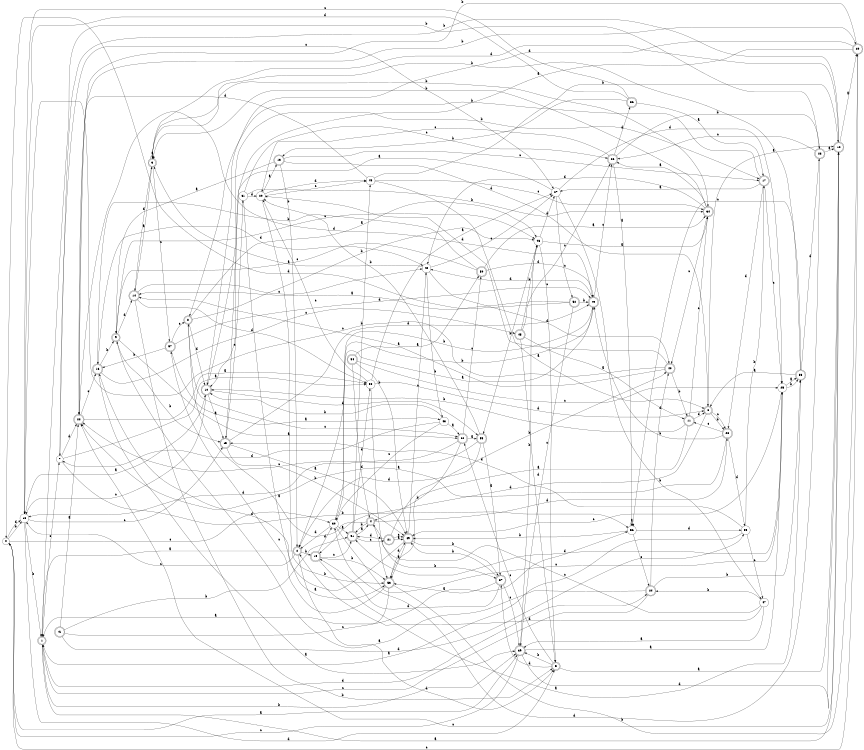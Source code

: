 digraph n47_5 {
__start0 [label="" shape="none"];

rankdir=LR;
size="8,5";

s0 [style="filled", color="black", fillcolor="white" shape="circle", label="0"];
s1 [style="rounded,filled", color="black", fillcolor="white" shape="doublecircle", label="1"];
s2 [style="rounded,filled", color="black", fillcolor="white" shape="doublecircle", label="2"];
s3 [style="rounded,filled", color="black", fillcolor="white" shape="doublecircle", label="3"];
s4 [style="rounded,filled", color="black", fillcolor="white" shape="doublecircle", label="4"];
s5 [style="rounded,filled", color="black", fillcolor="white" shape="doublecircle", label="5"];
s6 [style="rounded,filled", color="black", fillcolor="white" shape="doublecircle", label="6"];
s7 [style="filled", color="black", fillcolor="white" shape="circle", label="7"];
s8 [style="rounded,filled", color="black", fillcolor="white" shape="doublecircle", label="8"];
s9 [style="rounded,filled", color="black", fillcolor="white" shape="doublecircle", label="9"];
s10 [style="rounded,filled", color="black", fillcolor="white" shape="doublecircle", label="10"];
s11 [style="rounded,filled", color="black", fillcolor="white" shape="doublecircle", label="11"];
s12 [style="rounded,filled", color="black", fillcolor="white" shape="doublecircle", label="12"];
s13 [style="rounded,filled", color="black", fillcolor="white" shape="doublecircle", label="13"];
s14 [style="rounded,filled", color="black", fillcolor="white" shape="doublecircle", label="14"];
s15 [style="rounded,filled", color="black", fillcolor="white" shape="doublecircle", label="15"];
s16 [style="rounded,filled", color="black", fillcolor="white" shape="doublecircle", label="16"];
s17 [style="rounded,filled", color="black", fillcolor="white" shape="doublecircle", label="17"];
s18 [style="filled", color="black", fillcolor="white" shape="circle", label="18"];
s19 [style="rounded,filled", color="black", fillcolor="white" shape="doublecircle", label="19"];
s20 [style="filled", color="black", fillcolor="white" shape="circle", label="20"];
s21 [style="rounded,filled", color="black", fillcolor="white" shape="doublecircle", label="21"];
s22 [style="rounded,filled", color="black", fillcolor="white" shape="doublecircle", label="22"];
s23 [style="rounded,filled", color="black", fillcolor="white" shape="doublecircle", label="23"];
s24 [style="rounded,filled", color="black", fillcolor="white" shape="doublecircle", label="24"];
s25 [style="filled", color="black", fillcolor="white" shape="circle", label="25"];
s26 [style="rounded,filled", color="black", fillcolor="white" shape="doublecircle", label="26"];
s27 [style="filled", color="black", fillcolor="white" shape="circle", label="27"];
s28 [style="rounded,filled", color="black", fillcolor="white" shape="doublecircle", label="28"];
s29 [style="rounded,filled", color="black", fillcolor="white" shape="doublecircle", label="29"];
s30 [style="filled", color="black", fillcolor="white" shape="circle", label="30"];
s31 [style="filled", color="black", fillcolor="white" shape="circle", label="31"];
s32 [style="rounded,filled", color="black", fillcolor="white" shape="doublecircle", label="32"];
s33 [style="rounded,filled", color="black", fillcolor="white" shape="doublecircle", label="33"];
s34 [style="rounded,filled", color="black", fillcolor="white" shape="doublecircle", label="34"];
s35 [style="filled", color="black", fillcolor="white" shape="circle", label="35"];
s36 [style="rounded,filled", color="black", fillcolor="white" shape="doublecircle", label="36"];
s37 [style="rounded,filled", color="black", fillcolor="white" shape="doublecircle", label="37"];
s38 [style="filled", color="black", fillcolor="white" shape="circle", label="38"];
s39 [style="rounded,filled", color="black", fillcolor="white" shape="doublecircle", label="39"];
s40 [style="rounded,filled", color="black", fillcolor="white" shape="doublecircle", label="40"];
s41 [style="rounded,filled", color="black", fillcolor="white" shape="doublecircle", label="41"];
s42 [style="filled", color="black", fillcolor="white" shape="circle", label="42"];
s43 [style="filled", color="black", fillcolor="white" shape="circle", label="43"];
s44 [style="rounded,filled", color="black", fillcolor="white" shape="doublecircle", label="44"];
s45 [style="rounded,filled", color="black", fillcolor="white" shape="doublecircle", label="45"];
s46 [style="filled", color="black", fillcolor="white" shape="circle", label="46"];
s47 [style="filled", color="black", fillcolor="white" shape="circle", label="47"];
s48 [style="filled", color="black", fillcolor="white" shape="circle", label="48"];
s49 [style="rounded,filled", color="black", fillcolor="white" shape="doublecircle", label="49"];
s50 [style="rounded,filled", color="black", fillcolor="white" shape="doublecircle", label="50"];
s51 [style="rounded,filled", color="black", fillcolor="white" shape="doublecircle", label="51"];
s52 [style="rounded,filled", color="black", fillcolor="white" shape="doublecircle", label="52"];
s53 [style="rounded,filled", color="black", fillcolor="white" shape="doublecircle", label="53"];
s54 [style="rounded,filled", color="black", fillcolor="white" shape="doublecircle", label="54"];
s55 [style="rounded,filled", color="black", fillcolor="white" shape="doublecircle", label="55"];
s56 [style="filled", color="black", fillcolor="white" shape="circle", label="56"];
s57 [style="rounded,filled", color="black", fillcolor="white" shape="doublecircle", label="57"];
s0 -> s39 [label="a"];
s0 -> s18 [label="b"];
s0 -> s30 [label="c"];
s0 -> s18 [label="d"];
s1 -> s12 [label="a"];
s1 -> s39 [label="b"];
s1 -> s7 [label="c"];
s1 -> s24 [label="d"];
s2 -> s1 [label="a"];
s2 -> s19 [label="b"];
s2 -> s18 [label="c"];
s2 -> s5 [label="d"];
s3 -> s3 [label="a"];
s3 -> s34 [label="b"];
s3 -> s57 [label="c"];
s3 -> s14 [label="d"];
s4 -> s8 [label="a"];
s4 -> s51 [label="b"];
s4 -> s53 [label="c"];
s4 -> s28 [label="d"];
s5 -> s12 [label="a"];
s5 -> s39 [label="b"];
s5 -> s32 [label="c"];
s5 -> s37 [label="d"];
s6 -> s12 [label="a"];
s6 -> s28 [label="b"];
s6 -> s28 [label="c"];
s6 -> s19 [label="d"];
s7 -> s38 [label="a"];
s7 -> s56 [label="b"];
s7 -> s27 [label="c"];
s7 -> s22 [label="d"];
s8 -> s46 [label="a"];
s8 -> s46 [label="b"];
s8 -> s32 [label="c"];
s8 -> s10 [label="d"];
s9 -> s32 [label="a"];
s9 -> s15 [label="b"];
s9 -> s46 [label="c"];
s9 -> s14 [label="d"];
s10 -> s15 [label="a"];
s10 -> s17 [label="b"];
s10 -> s18 [label="c"];
s10 -> s55 [label="d"];
s11 -> s53 [label="a"];
s11 -> s10 [label="b"];
s11 -> s34 [label="c"];
s11 -> s6 [label="d"];
s12 -> s29 [label="a"];
s12 -> s7 [label="b"];
s12 -> s22 [label="c"];
s12 -> s3 [label="d"];
s13 -> s9 [label="a"];
s13 -> s2 [label="b"];
s13 -> s17 [label="c"];
s13 -> s6 [label="d"];
s14 -> s3 [label="a"];
s14 -> s5 [label="b"];
s14 -> s42 [label="c"];
s14 -> s38 [label="d"];
s15 -> s49 [label="a"];
s15 -> s49 [label="b"];
s15 -> s31 [label="c"];
s15 -> s44 [label="d"];
s16 -> s39 [label="a"];
s16 -> s9 [label="b"];
s16 -> s45 [label="c"];
s16 -> s42 [label="d"];
s17 -> s27 [label="a"];
s17 -> s8 [label="b"];
s17 -> s25 [label="c"];
s17 -> s28 [label="d"];
s18 -> s10 [label="a"];
s18 -> s1 [label="b"];
s18 -> s15 [label="c"];
s18 -> s5 [label="d"];
s19 -> s33 [label="a"];
s19 -> s53 [label="b"];
s19 -> s51 [label="c"];
s19 -> s30 [label="d"];
s20 -> s13 [label="a"];
s20 -> s53 [label="b"];
s20 -> s48 [label="c"];
s20 -> s48 [label="d"];
s21 -> s49 [label="a"];
s21 -> s40 [label="b"];
s21 -> s49 [label="c"];
s21 -> s51 [label="d"];
s22 -> s38 [label="a"];
s22 -> s29 [label="b"];
s22 -> s16 [label="c"];
s22 -> s44 [label="d"];
s23 -> s12 [label="a"];
s23 -> s1 [label="b"];
s23 -> s26 [label="c"];
s23 -> s30 [label="d"];
s24 -> s9 [label="a"];
s24 -> s33 [label="b"];
s24 -> s1 [label="c"];
s24 -> s40 [label="d"];
s25 -> s33 [label="a"];
s25 -> s33 [label="b"];
s25 -> s49 [label="c"];
s25 -> s51 [label="d"];
s26 -> s56 [label="a"];
s26 -> s23 [label="b"];
s26 -> s20 [label="c"];
s26 -> s36 [label="d"];
s27 -> s10 [label="a"];
s27 -> s47 [label="b"];
s27 -> s52 [label="c"];
s27 -> s25 [label="d"];
s28 -> s22 [label="a"];
s28 -> s44 [label="b"];
s28 -> s11 [label="c"];
s28 -> s35 [label="d"];
s29 -> s15 [label="a"];
s29 -> s22 [label="b"];
s29 -> s0 [label="c"];
s29 -> s10 [label="d"];
s30 -> s51 [label="a"];
s30 -> s44 [label="b"];
s30 -> s25 [label="c"];
s30 -> s2 [label="d"];
s31 -> s53 [label="a"];
s31 -> s34 [label="b"];
s31 -> s26 [label="c"];
s31 -> s20 [label="d"];
s32 -> s55 [label="a"];
s32 -> s4 [label="b"];
s32 -> s50 [label="c"];
s32 -> s18 [label="d"];
s33 -> s6 [label="a"];
s33 -> s3 [label="b"];
s33 -> s56 [label="c"];
s33 -> s23 [label="d"];
s34 -> s26 [label="a"];
s34 -> s3 [label="b"];
s34 -> s40 [label="c"];
s34 -> s42 [label="d"];
s35 -> s1 [label="a"];
s35 -> s17 [label="b"];
s35 -> s47 [label="c"];
s35 -> s15 [label="d"];
s36 -> s17 [label="a"];
s36 -> s13 [label="b"];
s36 -> s18 [label="c"];
s36 -> s18 [label="d"];
s37 -> s53 [label="a"];
s37 -> s49 [label="b"];
s37 -> s39 [label="c"];
s37 -> s19 [label="d"];
s38 -> s27 [label="a"];
s38 -> s37 [label="b"];
s38 -> s20 [label="c"];
s38 -> s6 [label="d"];
s39 -> s25 [label="a"];
s39 -> s46 [label="b"];
s39 -> s0 [label="c"];
s39 -> s12 [label="d"];
s40 -> s14 [label="a"];
s40 -> s11 [label="b"];
s40 -> s18 [label="c"];
s40 -> s20 [label="d"];
s41 -> s22 [label="a"];
s41 -> s51 [label="b"];
s41 -> s56 [label="c"];
s41 -> s35 [label="d"];
s42 -> s3 [label="a"];
s42 -> s43 [label="b"];
s42 -> s27 [label="c"];
s42 -> s40 [label="d"];
s43 -> s32 [label="a"];
s43 -> s10 [label="b"];
s43 -> s30 [label="c"];
s43 -> s7 [label="d"];
s44 -> s30 [label="a"];
s44 -> s2 [label="b"];
s44 -> s26 [label="c"];
s44 -> s42 [label="d"];
s45 -> s11 [label="a"];
s45 -> s46 [label="b"];
s45 -> s26 [label="c"];
s45 -> s5 [label="d"];
s46 -> s34 [label="a"];
s46 -> s55 [label="b"];
s46 -> s5 [label="c"];
s46 -> s27 [label="d"];
s47 -> s39 [label="a"];
s47 -> s24 [label="b"];
s47 -> s4 [label="c"];
s47 -> s2 [label="d"];
s48 -> s6 [label="a"];
s48 -> s12 [label="b"];
s48 -> s34 [label="c"];
s48 -> s22 [label="d"];
s49 -> s53 [label="a"];
s49 -> s37 [label="b"];
s49 -> s42 [label="c"];
s49 -> s16 [label="d"];
s50 -> s34 [label="a"];
s50 -> s16 [label="b"];
s50 -> s9 [label="c"];
s50 -> s44 [label="d"];
s51 -> s4 [label="a"];
s51 -> s48 [label="b"];
s51 -> s21 [label="c"];
s51 -> s38 [label="d"];
s52 -> s14 [label="a"];
s52 -> s44 [label="b"];
s52 -> s39 [label="c"];
s52 -> s0 [label="d"];
s53 -> s1 [label="a"];
s53 -> s29 [label="b"];
s53 -> s57 [label="c"];
s53 -> s49 [label="d"];
s54 -> s50 [label="a"];
s54 -> s49 [label="b"];
s54 -> s25 [label="c"];
s54 -> s4 [label="d"];
s55 -> s37 [label="a"];
s55 -> s20 [label="b"];
s55 -> s22 [label="c"];
s55 -> s2 [label="d"];
s56 -> s56 [label="a"];
s56 -> s49 [label="b"];
s56 -> s24 [label="c"];
s56 -> s35 [label="d"];
s57 -> s43 [label="a"];
s57 -> s16 [label="b"];
s57 -> s8 [label="c"];
s57 -> s44 [label="d"];

}